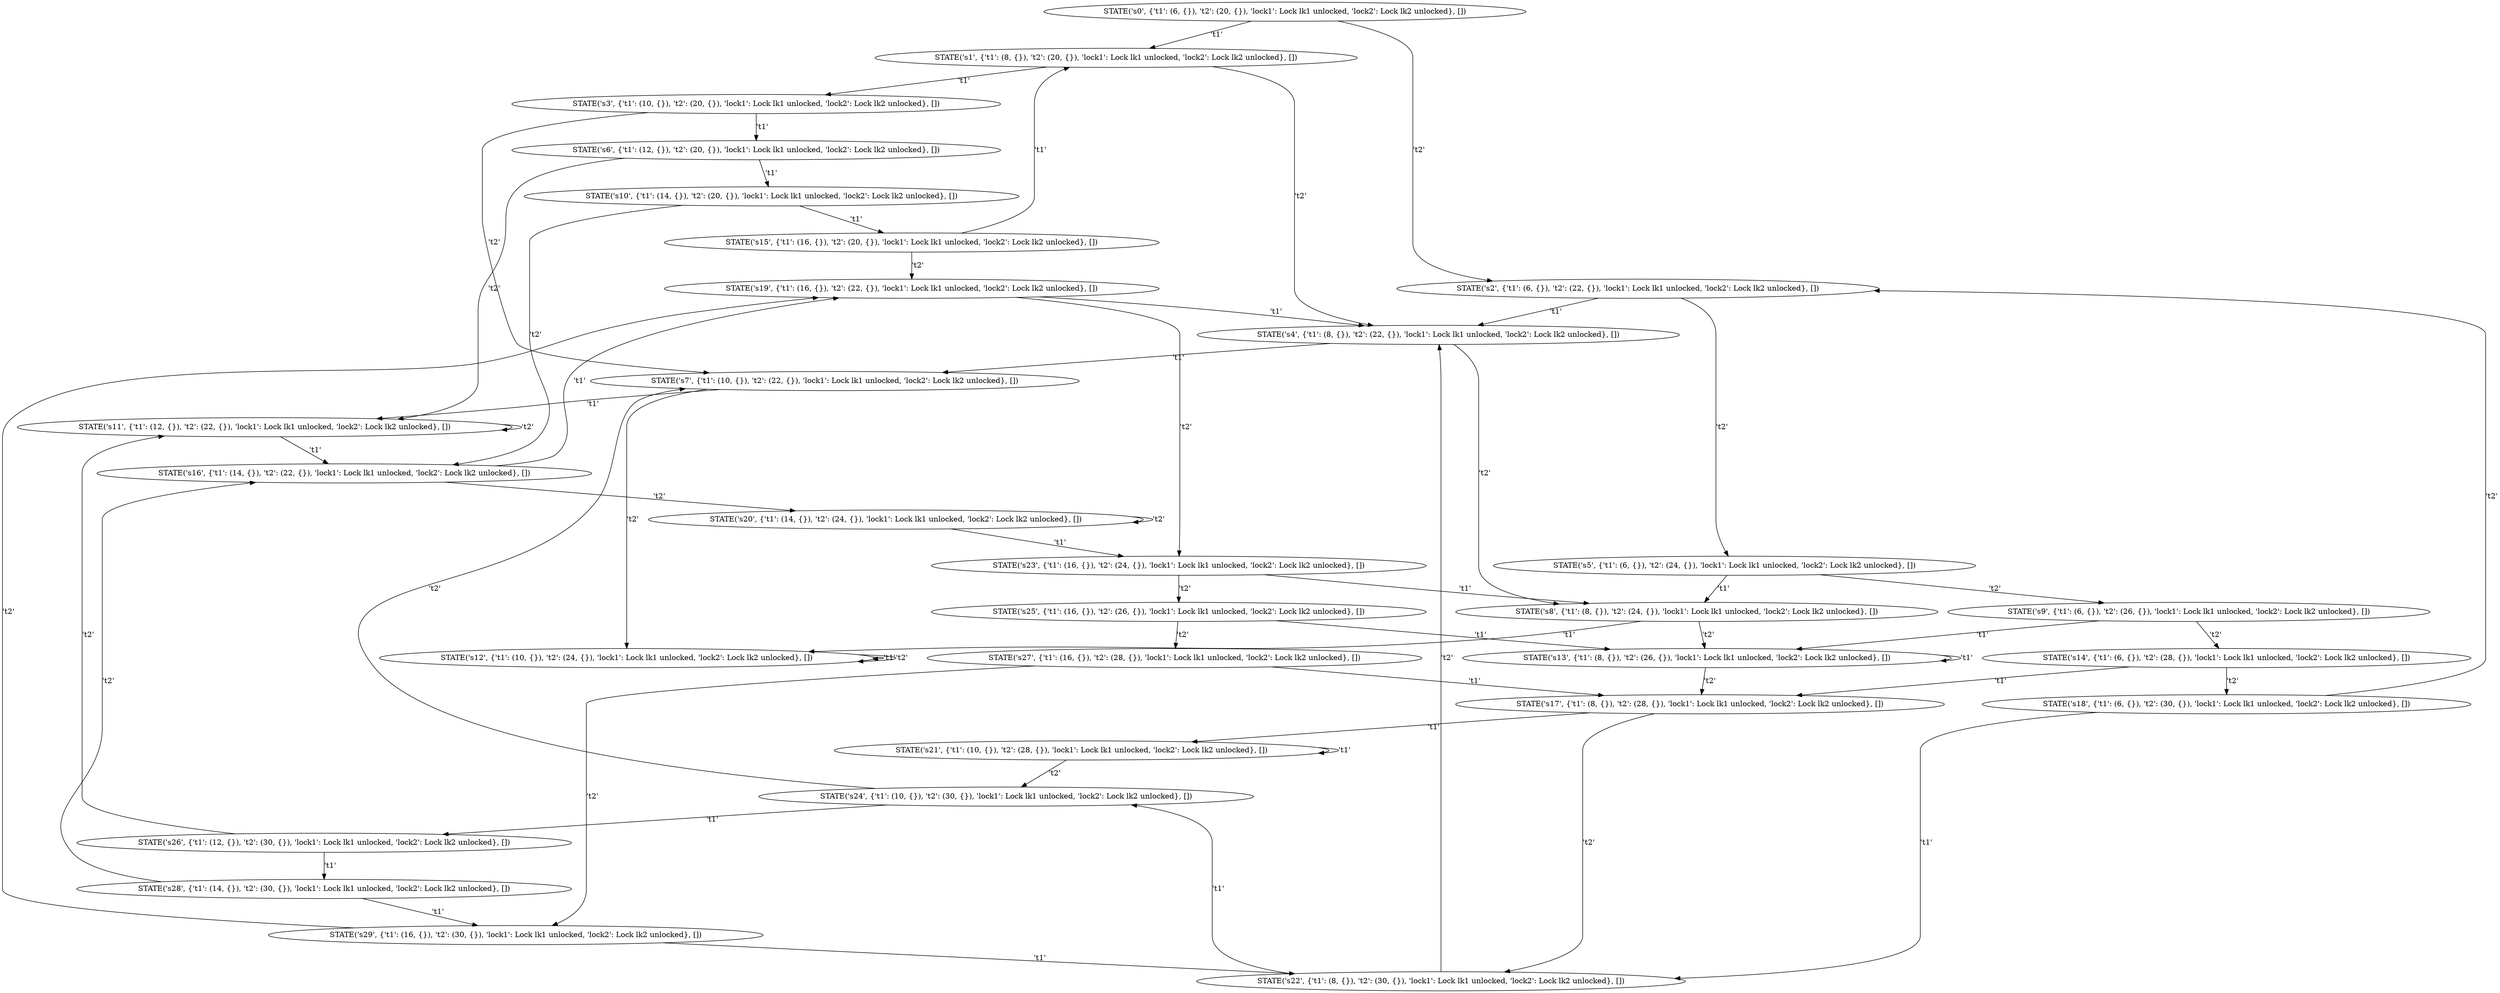 // The Test Table
digraph {
	"'s0'" [label="STATE('s0', {'t1': (6, {}), 't2': (20, {}), 'lock1': Lock lk1 unlocked, 'lock2': Lock lk2 unlocked}, [])"]
	"'s1'" [label="STATE('s1', {'t1': (8, {}), 't2': (20, {}), 'lock1': Lock lk1 unlocked, 'lock2': Lock lk2 unlocked}, [])"]
	"'s2'" [label="STATE('s2', {'t1': (6, {}), 't2': (22, {}), 'lock1': Lock lk1 unlocked, 'lock2': Lock lk2 unlocked}, [])"]
	"'s3'" [label="STATE('s3', {'t1': (10, {}), 't2': (20, {}), 'lock1': Lock lk1 unlocked, 'lock2': Lock lk2 unlocked}, [])"]
	"'s4'" [label="STATE('s4', {'t1': (8, {}), 't2': (22, {}), 'lock1': Lock lk1 unlocked, 'lock2': Lock lk2 unlocked}, [])"]
	"'s5'" [label="STATE('s5', {'t1': (6, {}), 't2': (24, {}), 'lock1': Lock lk1 unlocked, 'lock2': Lock lk2 unlocked}, [])"]
	"'s6'" [label="STATE('s6', {'t1': (12, {}), 't2': (20, {}), 'lock1': Lock lk1 unlocked, 'lock2': Lock lk2 unlocked}, [])"]
	"'s7'" [label="STATE('s7', {'t1': (10, {}), 't2': (22, {}), 'lock1': Lock lk1 unlocked, 'lock2': Lock lk2 unlocked}, [])"]
	"'s8'" [label="STATE('s8', {'t1': (8, {}), 't2': (24, {}), 'lock1': Lock lk1 unlocked, 'lock2': Lock lk2 unlocked}, [])"]
	"'s9'" [label="STATE('s9', {'t1': (6, {}), 't2': (26, {}), 'lock1': Lock lk1 unlocked, 'lock2': Lock lk2 unlocked}, [])"]
	"'s10'" [label="STATE('s10', {'t1': (14, {}), 't2': (20, {}), 'lock1': Lock lk1 unlocked, 'lock2': Lock lk2 unlocked}, [])"]
	"'s11'" [label="STATE('s11', {'t1': (12, {}), 't2': (22, {}), 'lock1': Lock lk1 unlocked, 'lock2': Lock lk2 unlocked}, [])"]
	"'s12'" [label="STATE('s12', {'t1': (10, {}), 't2': (24, {}), 'lock1': Lock lk1 unlocked, 'lock2': Lock lk2 unlocked}, [])"]
	"'s13'" [label="STATE('s13', {'t1': (8, {}), 't2': (26, {}), 'lock1': Lock lk1 unlocked, 'lock2': Lock lk2 unlocked}, [])"]
	"'s14'" [label="STATE('s14', {'t1': (6, {}), 't2': (28, {}), 'lock1': Lock lk1 unlocked, 'lock2': Lock lk2 unlocked}, [])"]
	"'s15'" [label="STATE('s15', {'t1': (16, {}), 't2': (20, {}), 'lock1': Lock lk1 unlocked, 'lock2': Lock lk2 unlocked}, [])"]
	"'s16'" [label="STATE('s16', {'t1': (14, {}), 't2': (22, {}), 'lock1': Lock lk1 unlocked, 'lock2': Lock lk2 unlocked}, [])"]
	"'s17'" [label="STATE('s17', {'t1': (8, {}), 't2': (28, {}), 'lock1': Lock lk1 unlocked, 'lock2': Lock lk2 unlocked}, [])"]
	"'s18'" [label="STATE('s18', {'t1': (6, {}), 't2': (30, {}), 'lock1': Lock lk1 unlocked, 'lock2': Lock lk2 unlocked}, [])"]
	"'s19'" [label="STATE('s19', {'t1': (16, {}), 't2': (22, {}), 'lock1': Lock lk1 unlocked, 'lock2': Lock lk2 unlocked}, [])"]
	"'s20'" [label="STATE('s20', {'t1': (14, {}), 't2': (24, {}), 'lock1': Lock lk1 unlocked, 'lock2': Lock lk2 unlocked}, [])"]
	"'s21'" [label="STATE('s21', {'t1': (10, {}), 't2': (28, {}), 'lock1': Lock lk1 unlocked, 'lock2': Lock lk2 unlocked}, [])"]
	"'s22'" [label="STATE('s22', {'t1': (8, {}), 't2': (30, {}), 'lock1': Lock lk1 unlocked, 'lock2': Lock lk2 unlocked}, [])"]
	"'s23'" [label="STATE('s23', {'t1': (16, {}), 't2': (24, {}), 'lock1': Lock lk1 unlocked, 'lock2': Lock lk2 unlocked}, [])"]
	"'s24'" [label="STATE('s24', {'t1': (10, {}), 't2': (30, {}), 'lock1': Lock lk1 unlocked, 'lock2': Lock lk2 unlocked}, [])"]
	"'s25'" [label="STATE('s25', {'t1': (16, {}), 't2': (26, {}), 'lock1': Lock lk1 unlocked, 'lock2': Lock lk2 unlocked}, [])"]
	"'s26'" [label="STATE('s26', {'t1': (12, {}), 't2': (30, {}), 'lock1': Lock lk1 unlocked, 'lock2': Lock lk2 unlocked}, [])"]
	"'s27'" [label="STATE('s27', {'t1': (16, {}), 't2': (28, {}), 'lock1': Lock lk1 unlocked, 'lock2': Lock lk2 unlocked}, [])"]
	"'s28'" [label="STATE('s28', {'t1': (14, {}), 't2': (30, {}), 'lock1': Lock lk1 unlocked, 'lock2': Lock lk2 unlocked}, [])"]
	"'s29'" [label="STATE('s29', {'t1': (16, {}), 't2': (30, {}), 'lock1': Lock lk1 unlocked, 'lock2': Lock lk2 unlocked}, [])"]
	"'s0'" -> "'s1'" [label="'t1'"]
	"'s0'" -> "'s2'" [label="'t2'"]
	"'s1'" -> "'s3'" [label="'t1'"]
	"'s1'" -> "'s4'" [label="'t2'"]
	"'s2'" -> "'s4'" [label="'t1'"]
	"'s2'" -> "'s5'" [label="'t2'"]
	"'s3'" -> "'s6'" [label="'t1'"]
	"'s3'" -> "'s7'" [label="'t2'"]
	"'s4'" -> "'s7'" [label="'t1'"]
	"'s4'" -> "'s8'" [label="'t2'"]
	"'s5'" -> "'s8'" [label="'t1'"]
	"'s5'" -> "'s9'" [label="'t2'"]
	"'s6'" -> "'s10'" [label="'t1'"]
	"'s6'" -> "'s11'" [label="'t2'"]
	"'s7'" -> "'s11'" [label="'t1'"]
	"'s7'" -> "'s12'" [label="'t2'"]
	"'s8'" -> "'s12'" [label="'t1'"]
	"'s8'" -> "'s13'" [label="'t2'"]
	"'s9'" -> "'s13'" [label="'t1'"]
	"'s9'" -> "'s14'" [label="'t2'"]
	"'s10'" -> "'s15'" [label="'t1'"]
	"'s10'" -> "'s16'" [label="'t2'"]
	"'s11'" -> "'s16'" [label="'t1'"]
	"'s11'" -> "'s11'" [label="'t2'"]
	"'s12'" -> "'s12'" [label="'t1'"]
	"'s12'" -> "'s12'" [label="'t2'"]
	"'s13'" -> "'s13'" [label="'t1'"]
	"'s13'" -> "'s17'" [label="'t2'"]
	"'s14'" -> "'s17'" [label="'t1'"]
	"'s14'" -> "'s18'" [label="'t2'"]
	"'s15'" -> "'s1'" [label="'t1'"]
	"'s15'" -> "'s19'" [label="'t2'"]
	"'s16'" -> "'s19'" [label="'t1'"]
	"'s16'" -> "'s20'" [label="'t2'"]
	"'s17'" -> "'s21'" [label="'t1'"]
	"'s17'" -> "'s22'" [label="'t2'"]
	"'s18'" -> "'s22'" [label="'t1'"]
	"'s18'" -> "'s2'" [label="'t2'"]
	"'s19'" -> "'s4'" [label="'t1'"]
	"'s19'" -> "'s23'" [label="'t2'"]
	"'s20'" -> "'s23'" [label="'t1'"]
	"'s20'" -> "'s20'" [label="'t2'"]
	"'s21'" -> "'s21'" [label="'t1'"]
	"'s21'" -> "'s24'" [label="'t2'"]
	"'s22'" -> "'s24'" [label="'t1'"]
	"'s22'" -> "'s4'" [label="'t2'"]
	"'s23'" -> "'s8'" [label="'t1'"]
	"'s23'" -> "'s25'" [label="'t2'"]
	"'s24'" -> "'s26'" [label="'t1'"]
	"'s24'" -> "'s7'" [label="'t2'"]
	"'s25'" -> "'s13'" [label="'t1'"]
	"'s25'" -> "'s27'" [label="'t2'"]
	"'s26'" -> "'s28'" [label="'t1'"]
	"'s26'" -> "'s11'" [label="'t2'"]
	"'s27'" -> "'s17'" [label="'t1'"]
	"'s27'" -> "'s29'" [label="'t2'"]
	"'s28'" -> "'s29'" [label="'t1'"]
	"'s28'" -> "'s16'" [label="'t2'"]
	"'s29'" -> "'s22'" [label="'t1'"]
	"'s29'" -> "'s19'" [label="'t2'"]
}
